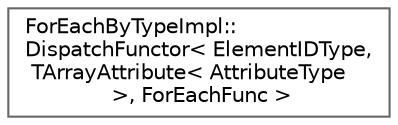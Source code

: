 digraph "Graphical Class Hierarchy"
{
 // INTERACTIVE_SVG=YES
 // LATEX_PDF_SIZE
  bgcolor="transparent";
  edge [fontname=Helvetica,fontsize=10,labelfontname=Helvetica,labelfontsize=10];
  node [fontname=Helvetica,fontsize=10,shape=box,height=0.2,width=0.4];
  rankdir="LR";
  Node0 [id="Node000000",label="ForEachByTypeImpl::\lDispatchFunctor\< ElementIDType,\l TArrayAttribute\< AttributeType\l \>, ForEachFunc \>",height=0.2,width=0.4,color="grey40", fillcolor="white", style="filled",URL="$da/d16/structForEachByTypeImpl_1_1DispatchFunctor_3_01ElementIDType_00_01TArrayAttribute_3_01AttributeType_01_4_00_01ForEachFunc_01_4.html",tooltip=" "];
}
